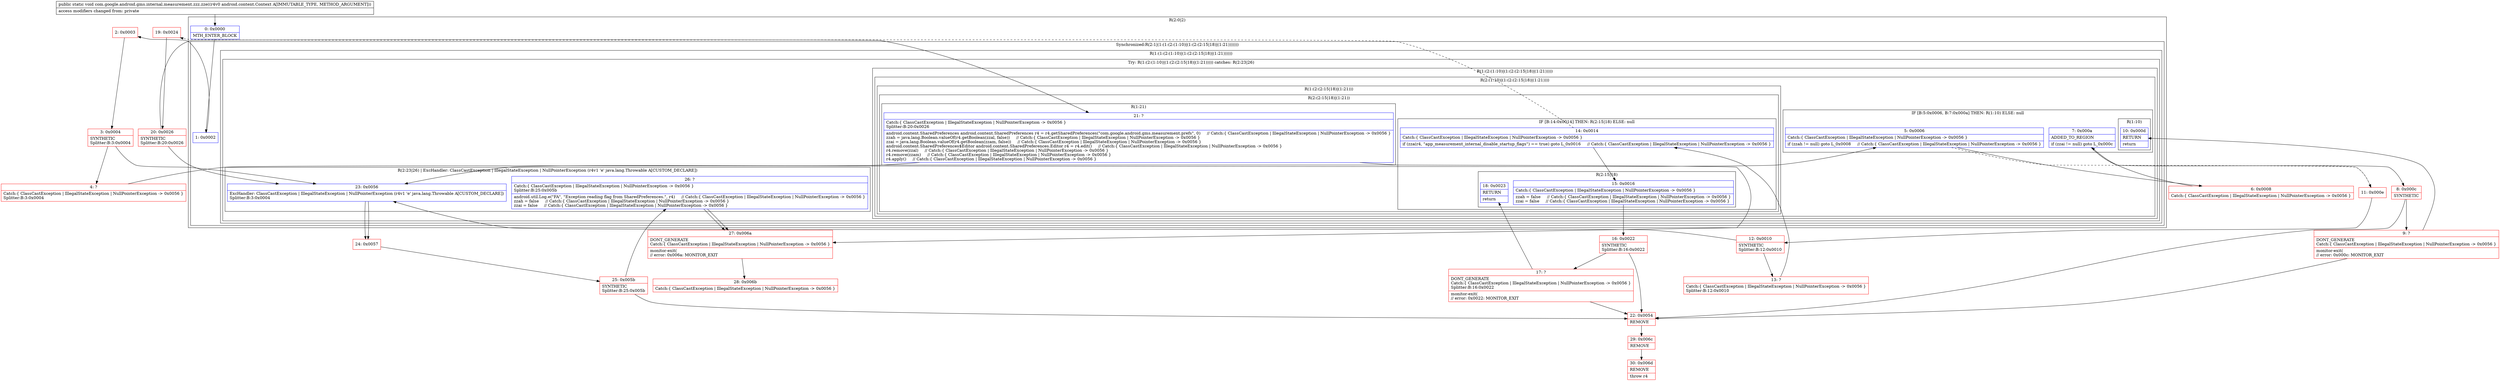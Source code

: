 digraph "CFG forcom.google.android.gms.internal.measurement.zzz.zze(Landroid\/content\/Context;)V" {
subgraph cluster_Region_727241436 {
label = "R(2:0|2)";
node [shape=record,color=blue];
Node_0 [shape=record,label="{0\:\ 0x0000|MTH_ENTER_BLOCK\l}"];
subgraph cluster_SynchronizedRegion_2076718063 {
label = "Synchronized:R(2:1|(1:(1:(2:(1:10)|(1:(2:(2:15|18)|(1:21)))))))";
node [shape=record,color=blue];
Node_1 [shape=record,label="{1\:\ 0x0002}"];
subgraph cluster_Region_445442775 {
label = "R(1:(1:(2:(1:10)|(1:(2:(2:15|18)|(1:21))))))";
node [shape=record,color=blue];
subgraph cluster_TryCatchRegion_177706196 {
label = "Try: R(1:(2:(1:10)|(1:(2:(2:15|18)|(1:21))))) catches: R(2:23|26)";
node [shape=record,color=blue];
subgraph cluster_Region_1739880808 {
label = "R(1:(2:(1:10)|(1:(2:(2:15|18)|(1:21)))))";
node [shape=record,color=blue];
subgraph cluster_Region_1566140730 {
label = "R(2:(1:10)|(1:(2:(2:15|18)|(1:21))))";
node [shape=record,color=blue];
subgraph cluster_IfRegion_553581076 {
label = "IF [B:5:0x0006, B:7:0x000a] THEN: R(1:10) ELSE: null";
node [shape=record,color=blue];
Node_5 [shape=record,label="{5\:\ 0x0006|Catch:\{ ClassCastException \| IllegalStateException \| NullPointerException \-\> 0x0056 \}\l|if (zzah != null) goto L_0x0008     \/\/ Catch:\{ ClassCastException \| IllegalStateException \| NullPointerException \-\> 0x0056 \}\l}"];
Node_7 [shape=record,label="{7\:\ 0x000a|ADDED_TO_REGION\l|if (zzai != null) goto L_0x000c\l}"];
subgraph cluster_Region_385477611 {
label = "R(1:10)";
node [shape=record,color=blue];
Node_10 [shape=record,label="{10\:\ 0x000d|RETURN\l|return\l}"];
}
}
subgraph cluster_Region_1380106085 {
label = "R(1:(2:(2:15|18)|(1:21)))";
node [shape=record,color=blue];
subgraph cluster_Region_1145314478 {
label = "R(2:(2:15|18)|(1:21))";
node [shape=record,color=blue];
subgraph cluster_IfRegion_322789480 {
label = "IF [B:14:0x0014] THEN: R(2:15|18) ELSE: null";
node [shape=record,color=blue];
Node_14 [shape=record,label="{14\:\ 0x0014|Catch:\{ ClassCastException \| IllegalStateException \| NullPointerException \-\> 0x0056 \}\l|if (zza(r4, \"app_measurement_internal_disable_startup_flags\") == true) goto L_0x0016     \/\/ Catch:\{ ClassCastException \| IllegalStateException \| NullPointerException \-\> 0x0056 \}\l}"];
subgraph cluster_Region_1254258519 {
label = "R(2:15|18)";
node [shape=record,color=blue];
Node_15 [shape=record,label="{15\:\ 0x0016|Catch:\{ ClassCastException \| IllegalStateException \| NullPointerException \-\> 0x0056 \}\l|zzah = false     \/\/ Catch:\{ ClassCastException \| IllegalStateException \| NullPointerException \-\> 0x0056 \}\lzzai = false     \/\/ Catch:\{ ClassCastException \| IllegalStateException \| NullPointerException \-\> 0x0056 \}\l}"];
Node_18 [shape=record,label="{18\:\ 0x0023|RETURN\l|return\l}"];
}
}
subgraph cluster_Region_810668034 {
label = "R(1:21)";
node [shape=record,color=blue];
Node_21 [shape=record,label="{21\:\ ?|Catch:\{ ClassCastException \| IllegalStateException \| NullPointerException \-\> 0x0056 \}\lSplitter:B:20:0x0026\l|android.content.SharedPreferences android.content.SharedPreferences r4 = r4.getSharedPreferences(\"com.google.android.gms.measurement.prefs\", 0)     \/\/ Catch:\{ ClassCastException \| IllegalStateException \| NullPointerException \-\> 0x0056 \}\lzzah = java.lang.Boolean.valueOf(r4.getBoolean(zzal, false))     \/\/ Catch:\{ ClassCastException \| IllegalStateException \| NullPointerException \-\> 0x0056 \}\lzzai = java.lang.Boolean.valueOf(r4.getBoolean(zzam, false))     \/\/ Catch:\{ ClassCastException \| IllegalStateException \| NullPointerException \-\> 0x0056 \}\landroid.content.SharedPreferences$Editor android.content.SharedPreferences.Editor r4 = r4.edit()     \/\/ Catch:\{ ClassCastException \| IllegalStateException \| NullPointerException \-\> 0x0056 \}\lr4.remove(zzal)     \/\/ Catch:\{ ClassCastException \| IllegalStateException \| NullPointerException \-\> 0x0056 \}\lr4.remove(zzam)     \/\/ Catch:\{ ClassCastException \| IllegalStateException \| NullPointerException \-\> 0x0056 \}\lr4.apply()     \/\/ Catch:\{ ClassCastException \| IllegalStateException \| NullPointerException \-\> 0x0056 \}\l}"];
}
}
}
}
}
subgraph cluster_Region_222056701 {
label = "R(2:23|26) | ExcHandler: ClassCastException \| IllegalStateException \| NullPointerException (r4v1 'e' java.lang.Throwable A[CUSTOM_DECLARE])\l";
node [shape=record,color=blue];
Node_23 [shape=record,label="{23\:\ 0x0056|ExcHandler: ClassCastException \| IllegalStateException \| NullPointerException (r4v1 'e' java.lang.Throwable A[CUSTOM_DECLARE])\lSplitter:B:3:0x0004\l}"];
Node_26 [shape=record,label="{26\:\ ?|Catch:\{ ClassCastException \| IllegalStateException \| NullPointerException \-\> 0x0056 \}\lSplitter:B:25:0x005b\l|android.util.Log.e(\"FA\", \"Exception reading flag from SharedPreferences.\", r4)     \/\/ Catch:\{ ClassCastException \| IllegalStateException \| NullPointerException \-\> 0x0056 \}\lzzah = false     \/\/ Catch:\{ ClassCastException \| IllegalStateException \| NullPointerException \-\> 0x0056 \}\lzzai = false     \/\/ Catch:\{ ClassCastException \| IllegalStateException \| NullPointerException \-\> 0x0056 \}\l}"];
}
}
}
}
}
subgraph cluster_Region_222056701 {
label = "R(2:23|26) | ExcHandler: ClassCastException \| IllegalStateException \| NullPointerException (r4v1 'e' java.lang.Throwable A[CUSTOM_DECLARE])\l";
node [shape=record,color=blue];
Node_23 [shape=record,label="{23\:\ 0x0056|ExcHandler: ClassCastException \| IllegalStateException \| NullPointerException (r4v1 'e' java.lang.Throwable A[CUSTOM_DECLARE])\lSplitter:B:3:0x0004\l}"];
Node_26 [shape=record,label="{26\:\ ?|Catch:\{ ClassCastException \| IllegalStateException \| NullPointerException \-\> 0x0056 \}\lSplitter:B:25:0x005b\l|android.util.Log.e(\"FA\", \"Exception reading flag from SharedPreferences.\", r4)     \/\/ Catch:\{ ClassCastException \| IllegalStateException \| NullPointerException \-\> 0x0056 \}\lzzah = false     \/\/ Catch:\{ ClassCastException \| IllegalStateException \| NullPointerException \-\> 0x0056 \}\lzzai = false     \/\/ Catch:\{ ClassCastException \| IllegalStateException \| NullPointerException \-\> 0x0056 \}\l}"];
}
Node_2 [shape=record,color=red,label="{2\:\ 0x0003}"];
Node_3 [shape=record,color=red,label="{3\:\ 0x0004|SYNTHETIC\lSplitter:B:3:0x0004\l}"];
Node_4 [shape=record,color=red,label="{4\:\ ?|Catch:\{ ClassCastException \| IllegalStateException \| NullPointerException \-\> 0x0056 \}\lSplitter:B:3:0x0004\l}"];
Node_6 [shape=record,color=red,label="{6\:\ 0x0008|Catch:\{ ClassCastException \| IllegalStateException \| NullPointerException \-\> 0x0056 \}\l}"];
Node_8 [shape=record,color=red,label="{8\:\ 0x000c|SYNTHETIC\l}"];
Node_9 [shape=record,color=red,label="{9\:\ ?|DONT_GENERATE\lCatch:\{ ClassCastException \| IllegalStateException \| NullPointerException \-\> 0x0056 \}\l|monitor\-exit(\l\/\/ error: 0x000c: MONITOR_EXIT  \l}"];
Node_11 [shape=record,color=red,label="{11\:\ 0x000e}"];
Node_12 [shape=record,color=red,label="{12\:\ 0x0010|SYNTHETIC\lSplitter:B:12:0x0010\l}"];
Node_13 [shape=record,color=red,label="{13\:\ ?|Catch:\{ ClassCastException \| IllegalStateException \| NullPointerException \-\> 0x0056 \}\lSplitter:B:12:0x0010\l}"];
Node_16 [shape=record,color=red,label="{16\:\ 0x0022|SYNTHETIC\lSplitter:B:16:0x0022\l}"];
Node_17 [shape=record,color=red,label="{17\:\ ?|DONT_GENERATE\lCatch:\{ ClassCastException \| IllegalStateException \| NullPointerException \-\> 0x0056 \}\lSplitter:B:16:0x0022\l|monitor\-exit(\l\/\/ error: 0x0022: MONITOR_EXIT  \l}"];
Node_19 [shape=record,color=red,label="{19\:\ 0x0024}"];
Node_20 [shape=record,color=red,label="{20\:\ 0x0026|SYNTHETIC\lSplitter:B:20:0x0026\l}"];
Node_22 [shape=record,color=red,label="{22\:\ 0x0054|REMOVE\l}"];
Node_24 [shape=record,color=red,label="{24\:\ 0x0057}"];
Node_25 [shape=record,color=red,label="{25\:\ 0x005b|SYNTHETIC\lSplitter:B:25:0x005b\l}"];
Node_27 [shape=record,color=red,label="{27\:\ 0x006a|DONT_GENERATE\lCatch:\{ ClassCastException \| IllegalStateException \| NullPointerException \-\> 0x0056 \}\l|monitor\-exit(\l\/\/ error: 0x006a: MONITOR_EXIT  \l}"];
Node_28 [shape=record,color=red,label="{28\:\ 0x006b|Catch:\{ ClassCastException \| IllegalStateException \| NullPointerException \-\> 0x0056 \}\l}"];
Node_29 [shape=record,color=red,label="{29\:\ 0x006c|REMOVE\l}"];
Node_30 [shape=record,color=red,label="{30\:\ 0x006d|REMOVE\l|throw r4\l}"];
MethodNode[shape=record,label="{public static void com.google.android.gms.internal.measurement.zzz.zze((r4v0 android.content.Context A[IMMUTABLE_TYPE, METHOD_ARGUMENT]))  | access modifiers changed from: private\l}"];
MethodNode -> Node_0;
Node_0 -> Node_1;
Node_1 -> Node_2;
Node_5 -> Node_6;
Node_5 -> Node_11[style=dashed];
Node_7 -> Node_8;
Node_7 -> Node_11[style=dashed];
Node_14 -> Node_15;
Node_14 -> Node_19[style=dashed];
Node_15 -> Node_16;
Node_21 -> Node_23;
Node_21 -> Node_27;
Node_23 -> Node_24;
Node_26 -> Node_27;
Node_23 -> Node_24;
Node_26 -> Node_27;
Node_2 -> Node_3;
Node_3 -> Node_4;
Node_3 -> Node_23;
Node_4 -> Node_5;
Node_6 -> Node_7;
Node_8 -> Node_9;
Node_8 -> Node_22;
Node_9 -> Node_10;
Node_9 -> Node_22;
Node_11 -> Node_12;
Node_12 -> Node_13;
Node_12 -> Node_23;
Node_13 -> Node_14;
Node_16 -> Node_17;
Node_16 -> Node_22;
Node_17 -> Node_18;
Node_17 -> Node_22;
Node_19 -> Node_20;
Node_20 -> Node_21;
Node_20 -> Node_23;
Node_22 -> Node_29;
Node_24 -> Node_25;
Node_25 -> Node_26;
Node_25 -> Node_22;
Node_27 -> Node_28;
Node_29 -> Node_30;
}

